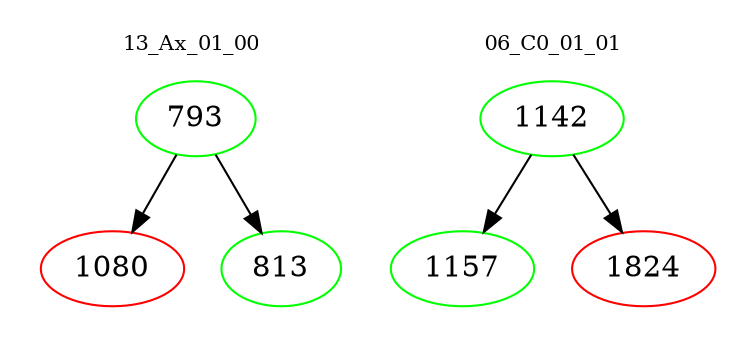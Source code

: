 digraph{
subgraph cluster_0 {
color = white
label = "13_Ax_01_00";
fontsize=10;
T0_793 [label="793", color="green"]
T0_793 -> T0_1080 [color="black"]
T0_1080 [label="1080", color="red"]
T0_793 -> T0_813 [color="black"]
T0_813 [label="813", color="green"]
}
subgraph cluster_1 {
color = white
label = "06_C0_01_01";
fontsize=10;
T1_1142 [label="1142", color="green"]
T1_1142 -> T1_1157 [color="black"]
T1_1157 [label="1157", color="green"]
T1_1142 -> T1_1824 [color="black"]
T1_1824 [label="1824", color="red"]
}
}
